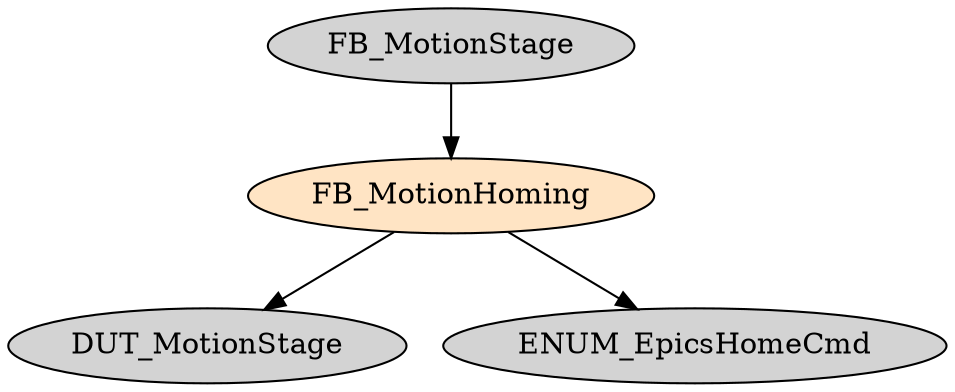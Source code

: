 digraph FB_MotionHoming {
     node [style=filled]
    FB_MotionHoming [fillcolor = bisque];
    FB_MotionHoming -> DUT_MotionStage;
    FB_MotionHoming -> ENUM_EpicsHomeCmd;
    FB_MotionStage -> FB_MotionHoming;
}

